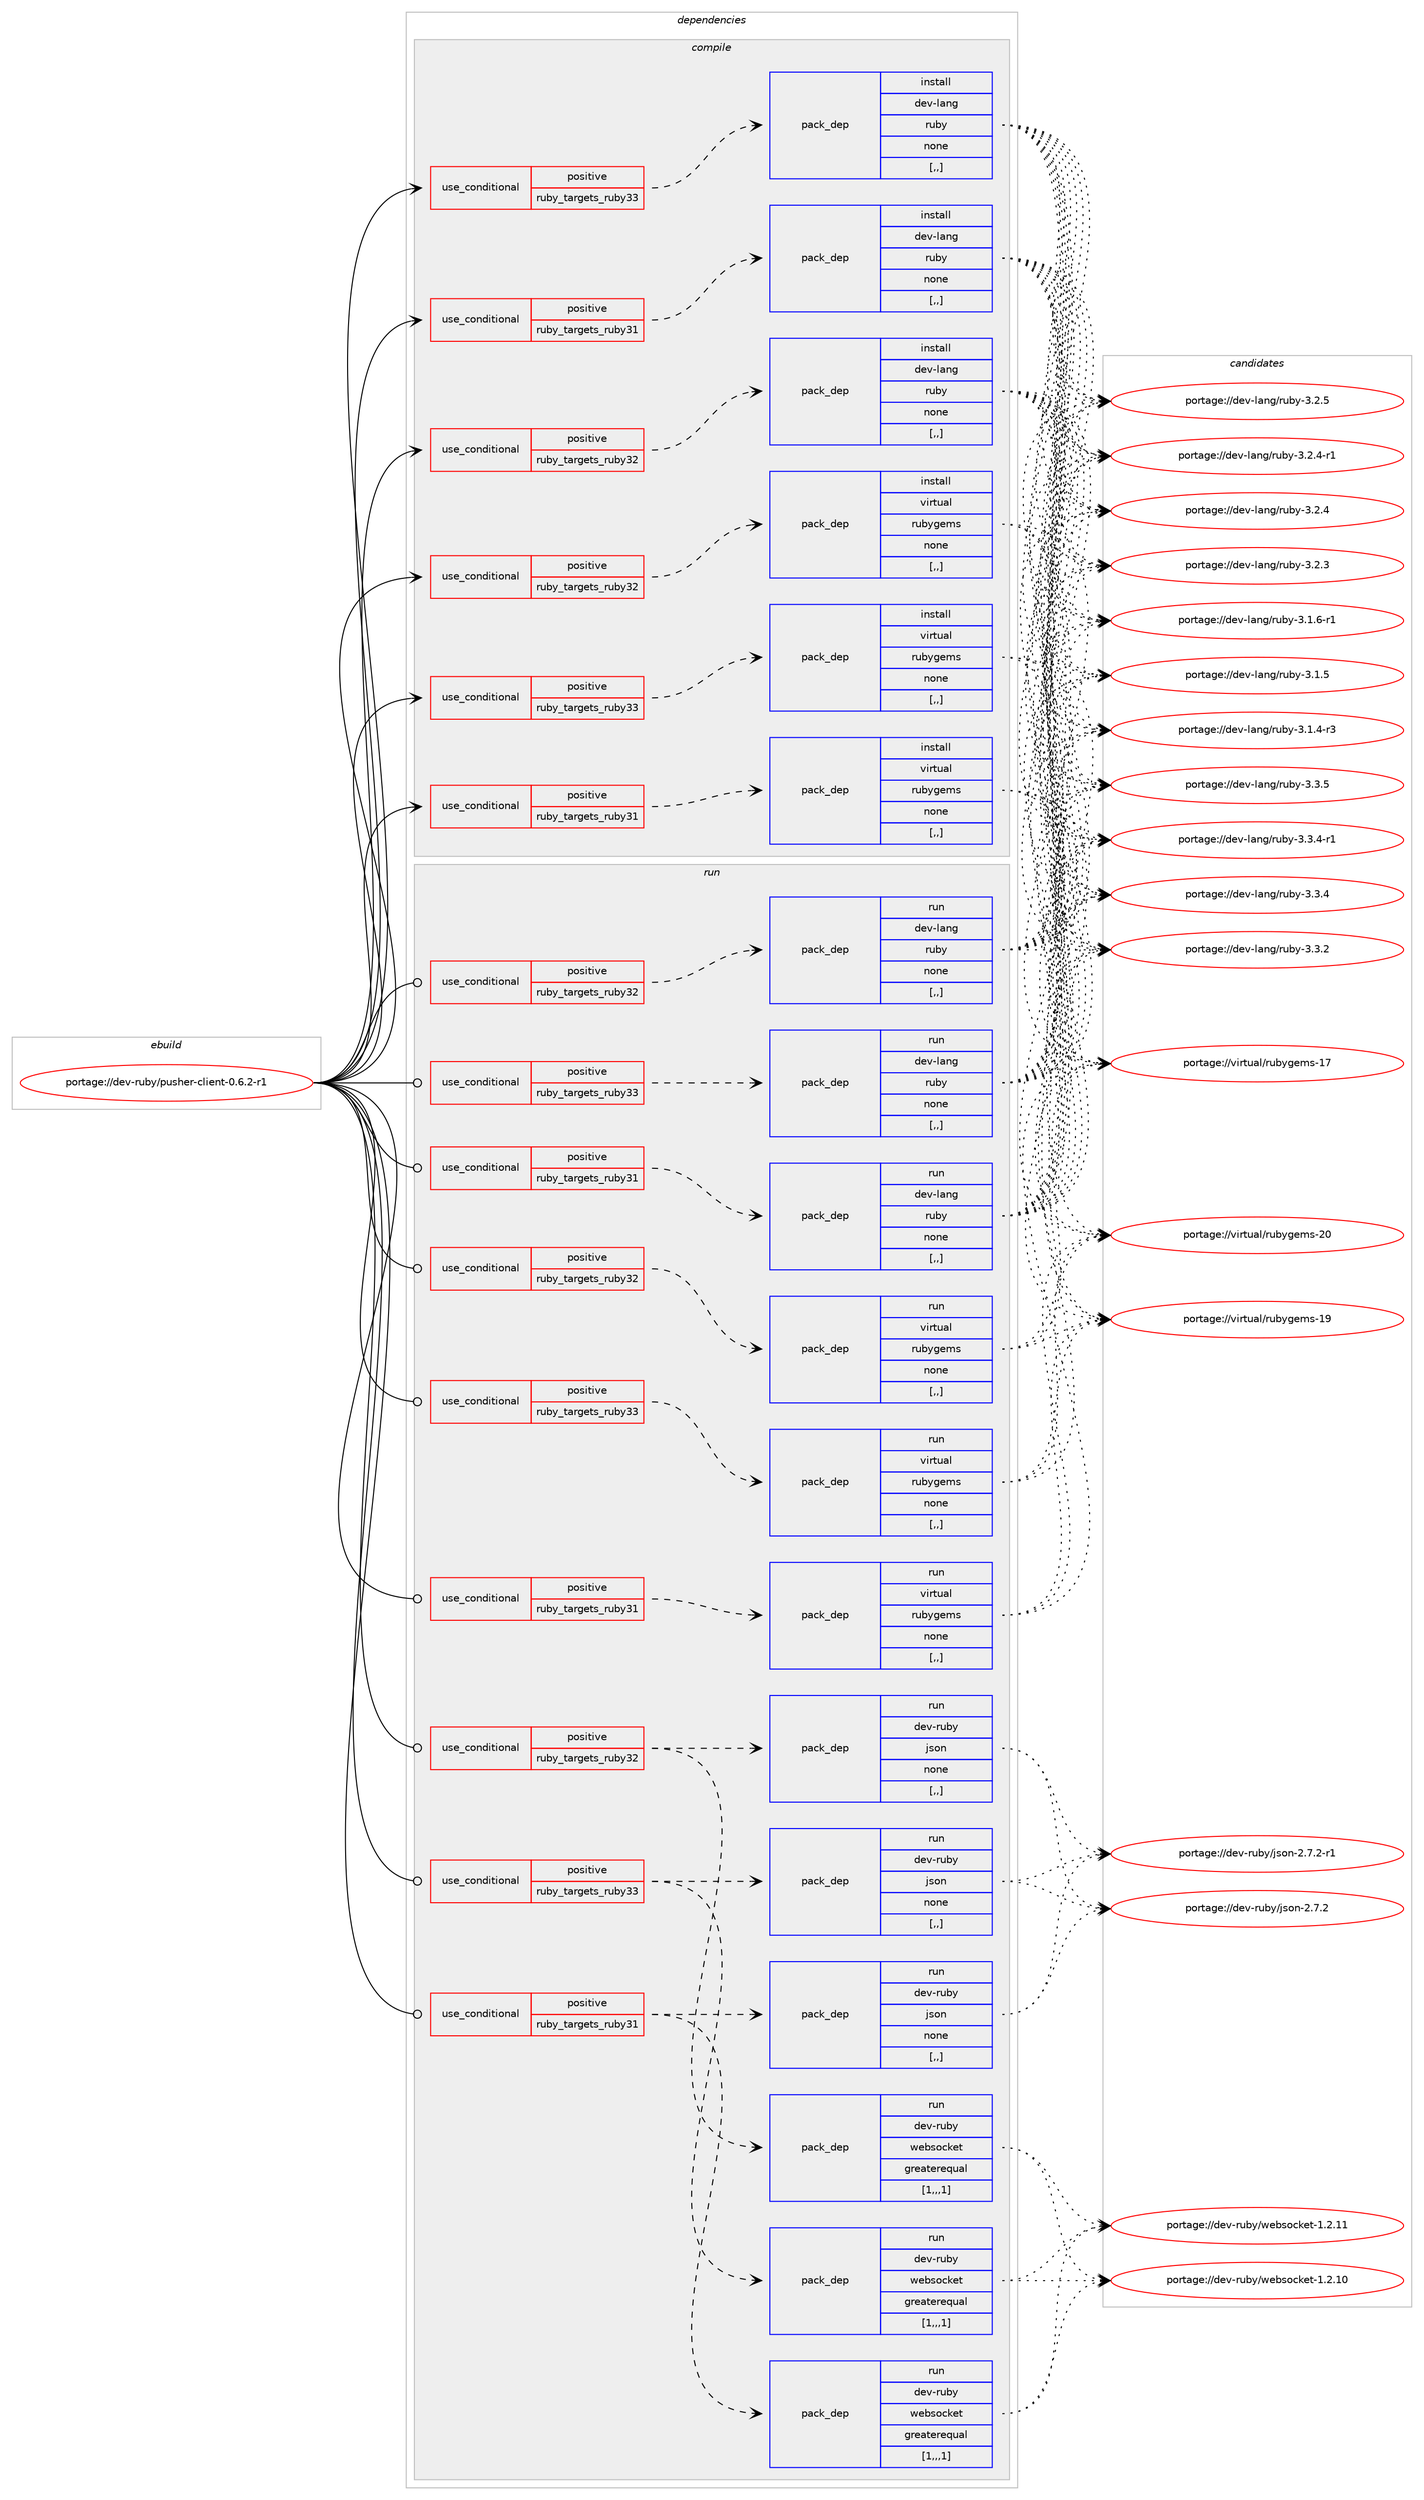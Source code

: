 digraph prolog {

# *************
# Graph options
# *************

newrank=true;
concentrate=true;
compound=true;
graph [rankdir=LR,fontname=Helvetica,fontsize=10,ranksep=1.5];#, ranksep=2.5, nodesep=0.2];
edge  [arrowhead=vee];
node  [fontname=Helvetica,fontsize=10];

# **********
# The ebuild
# **********

subgraph cluster_leftcol {
color=gray;
label=<<i>ebuild</i>>;
id [label="portage://dev-ruby/pusher-client-0.6.2-r1", color=red, width=4, href="../dev-ruby/pusher-client-0.6.2-r1.svg"];
}

# ****************
# The dependencies
# ****************

subgraph cluster_midcol {
color=gray;
label=<<i>dependencies</i>>;
subgraph cluster_compile {
fillcolor="#eeeeee";
style=filled;
label=<<i>compile</i>>;
subgraph cond184096 {
dependency691416 [label=<<TABLE BORDER="0" CELLBORDER="1" CELLSPACING="0" CELLPADDING="4"><TR><TD ROWSPAN="3" CELLPADDING="10">use_conditional</TD></TR><TR><TD>positive</TD></TR><TR><TD>ruby_targets_ruby31</TD></TR></TABLE>>, shape=none, color=red];
subgraph pack502374 {
dependency691417 [label=<<TABLE BORDER="0" CELLBORDER="1" CELLSPACING="0" CELLPADDING="4" WIDTH="220"><TR><TD ROWSPAN="6" CELLPADDING="30">pack_dep</TD></TR><TR><TD WIDTH="110">install</TD></TR><TR><TD>dev-lang</TD></TR><TR><TD>ruby</TD></TR><TR><TD>none</TD></TR><TR><TD>[,,]</TD></TR></TABLE>>, shape=none, color=blue];
}
dependency691416:e -> dependency691417:w [weight=20,style="dashed",arrowhead="vee"];
}
id:e -> dependency691416:w [weight=20,style="solid",arrowhead="vee"];
subgraph cond184097 {
dependency691418 [label=<<TABLE BORDER="0" CELLBORDER="1" CELLSPACING="0" CELLPADDING="4"><TR><TD ROWSPAN="3" CELLPADDING="10">use_conditional</TD></TR><TR><TD>positive</TD></TR><TR><TD>ruby_targets_ruby31</TD></TR></TABLE>>, shape=none, color=red];
subgraph pack502375 {
dependency691419 [label=<<TABLE BORDER="0" CELLBORDER="1" CELLSPACING="0" CELLPADDING="4" WIDTH="220"><TR><TD ROWSPAN="6" CELLPADDING="30">pack_dep</TD></TR><TR><TD WIDTH="110">install</TD></TR><TR><TD>virtual</TD></TR><TR><TD>rubygems</TD></TR><TR><TD>none</TD></TR><TR><TD>[,,]</TD></TR></TABLE>>, shape=none, color=blue];
}
dependency691418:e -> dependency691419:w [weight=20,style="dashed",arrowhead="vee"];
}
id:e -> dependency691418:w [weight=20,style="solid",arrowhead="vee"];
subgraph cond184098 {
dependency691420 [label=<<TABLE BORDER="0" CELLBORDER="1" CELLSPACING="0" CELLPADDING="4"><TR><TD ROWSPAN="3" CELLPADDING="10">use_conditional</TD></TR><TR><TD>positive</TD></TR><TR><TD>ruby_targets_ruby32</TD></TR></TABLE>>, shape=none, color=red];
subgraph pack502376 {
dependency691421 [label=<<TABLE BORDER="0" CELLBORDER="1" CELLSPACING="0" CELLPADDING="4" WIDTH="220"><TR><TD ROWSPAN="6" CELLPADDING="30">pack_dep</TD></TR><TR><TD WIDTH="110">install</TD></TR><TR><TD>dev-lang</TD></TR><TR><TD>ruby</TD></TR><TR><TD>none</TD></TR><TR><TD>[,,]</TD></TR></TABLE>>, shape=none, color=blue];
}
dependency691420:e -> dependency691421:w [weight=20,style="dashed",arrowhead="vee"];
}
id:e -> dependency691420:w [weight=20,style="solid",arrowhead="vee"];
subgraph cond184099 {
dependency691422 [label=<<TABLE BORDER="0" CELLBORDER="1" CELLSPACING="0" CELLPADDING="4"><TR><TD ROWSPAN="3" CELLPADDING="10">use_conditional</TD></TR><TR><TD>positive</TD></TR><TR><TD>ruby_targets_ruby32</TD></TR></TABLE>>, shape=none, color=red];
subgraph pack502377 {
dependency691423 [label=<<TABLE BORDER="0" CELLBORDER="1" CELLSPACING="0" CELLPADDING="4" WIDTH="220"><TR><TD ROWSPAN="6" CELLPADDING="30">pack_dep</TD></TR><TR><TD WIDTH="110">install</TD></TR><TR><TD>virtual</TD></TR><TR><TD>rubygems</TD></TR><TR><TD>none</TD></TR><TR><TD>[,,]</TD></TR></TABLE>>, shape=none, color=blue];
}
dependency691422:e -> dependency691423:w [weight=20,style="dashed",arrowhead="vee"];
}
id:e -> dependency691422:w [weight=20,style="solid",arrowhead="vee"];
subgraph cond184100 {
dependency691424 [label=<<TABLE BORDER="0" CELLBORDER="1" CELLSPACING="0" CELLPADDING="4"><TR><TD ROWSPAN="3" CELLPADDING="10">use_conditional</TD></TR><TR><TD>positive</TD></TR><TR><TD>ruby_targets_ruby33</TD></TR></TABLE>>, shape=none, color=red];
subgraph pack502378 {
dependency691425 [label=<<TABLE BORDER="0" CELLBORDER="1" CELLSPACING="0" CELLPADDING="4" WIDTH="220"><TR><TD ROWSPAN="6" CELLPADDING="30">pack_dep</TD></TR><TR><TD WIDTH="110">install</TD></TR><TR><TD>dev-lang</TD></TR><TR><TD>ruby</TD></TR><TR><TD>none</TD></TR><TR><TD>[,,]</TD></TR></TABLE>>, shape=none, color=blue];
}
dependency691424:e -> dependency691425:w [weight=20,style="dashed",arrowhead="vee"];
}
id:e -> dependency691424:w [weight=20,style="solid",arrowhead="vee"];
subgraph cond184101 {
dependency691426 [label=<<TABLE BORDER="0" CELLBORDER="1" CELLSPACING="0" CELLPADDING="4"><TR><TD ROWSPAN="3" CELLPADDING="10">use_conditional</TD></TR><TR><TD>positive</TD></TR><TR><TD>ruby_targets_ruby33</TD></TR></TABLE>>, shape=none, color=red];
subgraph pack502379 {
dependency691427 [label=<<TABLE BORDER="0" CELLBORDER="1" CELLSPACING="0" CELLPADDING="4" WIDTH="220"><TR><TD ROWSPAN="6" CELLPADDING="30">pack_dep</TD></TR><TR><TD WIDTH="110">install</TD></TR><TR><TD>virtual</TD></TR><TR><TD>rubygems</TD></TR><TR><TD>none</TD></TR><TR><TD>[,,]</TD></TR></TABLE>>, shape=none, color=blue];
}
dependency691426:e -> dependency691427:w [weight=20,style="dashed",arrowhead="vee"];
}
id:e -> dependency691426:w [weight=20,style="solid",arrowhead="vee"];
}
subgraph cluster_compileandrun {
fillcolor="#eeeeee";
style=filled;
label=<<i>compile and run</i>>;
}
subgraph cluster_run {
fillcolor="#eeeeee";
style=filled;
label=<<i>run</i>>;
subgraph cond184102 {
dependency691428 [label=<<TABLE BORDER="0" CELLBORDER="1" CELLSPACING="0" CELLPADDING="4"><TR><TD ROWSPAN="3" CELLPADDING="10">use_conditional</TD></TR><TR><TD>positive</TD></TR><TR><TD>ruby_targets_ruby31</TD></TR></TABLE>>, shape=none, color=red];
subgraph pack502380 {
dependency691429 [label=<<TABLE BORDER="0" CELLBORDER="1" CELLSPACING="0" CELLPADDING="4" WIDTH="220"><TR><TD ROWSPAN="6" CELLPADDING="30">pack_dep</TD></TR><TR><TD WIDTH="110">run</TD></TR><TR><TD>dev-lang</TD></TR><TR><TD>ruby</TD></TR><TR><TD>none</TD></TR><TR><TD>[,,]</TD></TR></TABLE>>, shape=none, color=blue];
}
dependency691428:e -> dependency691429:w [weight=20,style="dashed",arrowhead="vee"];
}
id:e -> dependency691428:w [weight=20,style="solid",arrowhead="odot"];
subgraph cond184103 {
dependency691430 [label=<<TABLE BORDER="0" CELLBORDER="1" CELLSPACING="0" CELLPADDING="4"><TR><TD ROWSPAN="3" CELLPADDING="10">use_conditional</TD></TR><TR><TD>positive</TD></TR><TR><TD>ruby_targets_ruby31</TD></TR></TABLE>>, shape=none, color=red];
subgraph pack502381 {
dependency691431 [label=<<TABLE BORDER="0" CELLBORDER="1" CELLSPACING="0" CELLPADDING="4" WIDTH="220"><TR><TD ROWSPAN="6" CELLPADDING="30">pack_dep</TD></TR><TR><TD WIDTH="110">run</TD></TR><TR><TD>dev-ruby</TD></TR><TR><TD>websocket</TD></TR><TR><TD>greaterequal</TD></TR><TR><TD>[1,,,1]</TD></TR></TABLE>>, shape=none, color=blue];
}
dependency691430:e -> dependency691431:w [weight=20,style="dashed",arrowhead="vee"];
subgraph pack502382 {
dependency691432 [label=<<TABLE BORDER="0" CELLBORDER="1" CELLSPACING="0" CELLPADDING="4" WIDTH="220"><TR><TD ROWSPAN="6" CELLPADDING="30">pack_dep</TD></TR><TR><TD WIDTH="110">run</TD></TR><TR><TD>dev-ruby</TD></TR><TR><TD>json</TD></TR><TR><TD>none</TD></TR><TR><TD>[,,]</TD></TR></TABLE>>, shape=none, color=blue];
}
dependency691430:e -> dependency691432:w [weight=20,style="dashed",arrowhead="vee"];
}
id:e -> dependency691430:w [weight=20,style="solid",arrowhead="odot"];
subgraph cond184104 {
dependency691433 [label=<<TABLE BORDER="0" CELLBORDER="1" CELLSPACING="0" CELLPADDING="4"><TR><TD ROWSPAN="3" CELLPADDING="10">use_conditional</TD></TR><TR><TD>positive</TD></TR><TR><TD>ruby_targets_ruby31</TD></TR></TABLE>>, shape=none, color=red];
subgraph pack502383 {
dependency691434 [label=<<TABLE BORDER="0" CELLBORDER="1" CELLSPACING="0" CELLPADDING="4" WIDTH="220"><TR><TD ROWSPAN="6" CELLPADDING="30">pack_dep</TD></TR><TR><TD WIDTH="110">run</TD></TR><TR><TD>virtual</TD></TR><TR><TD>rubygems</TD></TR><TR><TD>none</TD></TR><TR><TD>[,,]</TD></TR></TABLE>>, shape=none, color=blue];
}
dependency691433:e -> dependency691434:w [weight=20,style="dashed",arrowhead="vee"];
}
id:e -> dependency691433:w [weight=20,style="solid",arrowhead="odot"];
subgraph cond184105 {
dependency691435 [label=<<TABLE BORDER="0" CELLBORDER="1" CELLSPACING="0" CELLPADDING="4"><TR><TD ROWSPAN="3" CELLPADDING="10">use_conditional</TD></TR><TR><TD>positive</TD></TR><TR><TD>ruby_targets_ruby32</TD></TR></TABLE>>, shape=none, color=red];
subgraph pack502384 {
dependency691436 [label=<<TABLE BORDER="0" CELLBORDER="1" CELLSPACING="0" CELLPADDING="4" WIDTH="220"><TR><TD ROWSPAN="6" CELLPADDING="30">pack_dep</TD></TR><TR><TD WIDTH="110">run</TD></TR><TR><TD>dev-lang</TD></TR><TR><TD>ruby</TD></TR><TR><TD>none</TD></TR><TR><TD>[,,]</TD></TR></TABLE>>, shape=none, color=blue];
}
dependency691435:e -> dependency691436:w [weight=20,style="dashed",arrowhead="vee"];
}
id:e -> dependency691435:w [weight=20,style="solid",arrowhead="odot"];
subgraph cond184106 {
dependency691437 [label=<<TABLE BORDER="0" CELLBORDER="1" CELLSPACING="0" CELLPADDING="4"><TR><TD ROWSPAN="3" CELLPADDING="10">use_conditional</TD></TR><TR><TD>positive</TD></TR><TR><TD>ruby_targets_ruby32</TD></TR></TABLE>>, shape=none, color=red];
subgraph pack502385 {
dependency691438 [label=<<TABLE BORDER="0" CELLBORDER="1" CELLSPACING="0" CELLPADDING="4" WIDTH="220"><TR><TD ROWSPAN="6" CELLPADDING="30">pack_dep</TD></TR><TR><TD WIDTH="110">run</TD></TR><TR><TD>dev-ruby</TD></TR><TR><TD>websocket</TD></TR><TR><TD>greaterequal</TD></TR><TR><TD>[1,,,1]</TD></TR></TABLE>>, shape=none, color=blue];
}
dependency691437:e -> dependency691438:w [weight=20,style="dashed",arrowhead="vee"];
subgraph pack502386 {
dependency691439 [label=<<TABLE BORDER="0" CELLBORDER="1" CELLSPACING="0" CELLPADDING="4" WIDTH="220"><TR><TD ROWSPAN="6" CELLPADDING="30">pack_dep</TD></TR><TR><TD WIDTH="110">run</TD></TR><TR><TD>dev-ruby</TD></TR><TR><TD>json</TD></TR><TR><TD>none</TD></TR><TR><TD>[,,]</TD></TR></TABLE>>, shape=none, color=blue];
}
dependency691437:e -> dependency691439:w [weight=20,style="dashed",arrowhead="vee"];
}
id:e -> dependency691437:w [weight=20,style="solid",arrowhead="odot"];
subgraph cond184107 {
dependency691440 [label=<<TABLE BORDER="0" CELLBORDER="1" CELLSPACING="0" CELLPADDING="4"><TR><TD ROWSPAN="3" CELLPADDING="10">use_conditional</TD></TR><TR><TD>positive</TD></TR><TR><TD>ruby_targets_ruby32</TD></TR></TABLE>>, shape=none, color=red];
subgraph pack502387 {
dependency691441 [label=<<TABLE BORDER="0" CELLBORDER="1" CELLSPACING="0" CELLPADDING="4" WIDTH="220"><TR><TD ROWSPAN="6" CELLPADDING="30">pack_dep</TD></TR><TR><TD WIDTH="110">run</TD></TR><TR><TD>virtual</TD></TR><TR><TD>rubygems</TD></TR><TR><TD>none</TD></TR><TR><TD>[,,]</TD></TR></TABLE>>, shape=none, color=blue];
}
dependency691440:e -> dependency691441:w [weight=20,style="dashed",arrowhead="vee"];
}
id:e -> dependency691440:w [weight=20,style="solid",arrowhead="odot"];
subgraph cond184108 {
dependency691442 [label=<<TABLE BORDER="0" CELLBORDER="1" CELLSPACING="0" CELLPADDING="4"><TR><TD ROWSPAN="3" CELLPADDING="10">use_conditional</TD></TR><TR><TD>positive</TD></TR><TR><TD>ruby_targets_ruby33</TD></TR></TABLE>>, shape=none, color=red];
subgraph pack502388 {
dependency691443 [label=<<TABLE BORDER="0" CELLBORDER="1" CELLSPACING="0" CELLPADDING="4" WIDTH="220"><TR><TD ROWSPAN="6" CELLPADDING="30">pack_dep</TD></TR><TR><TD WIDTH="110">run</TD></TR><TR><TD>dev-lang</TD></TR><TR><TD>ruby</TD></TR><TR><TD>none</TD></TR><TR><TD>[,,]</TD></TR></TABLE>>, shape=none, color=blue];
}
dependency691442:e -> dependency691443:w [weight=20,style="dashed",arrowhead="vee"];
}
id:e -> dependency691442:w [weight=20,style="solid",arrowhead="odot"];
subgraph cond184109 {
dependency691444 [label=<<TABLE BORDER="0" CELLBORDER="1" CELLSPACING="0" CELLPADDING="4"><TR><TD ROWSPAN="3" CELLPADDING="10">use_conditional</TD></TR><TR><TD>positive</TD></TR><TR><TD>ruby_targets_ruby33</TD></TR></TABLE>>, shape=none, color=red];
subgraph pack502389 {
dependency691445 [label=<<TABLE BORDER="0" CELLBORDER="1" CELLSPACING="0" CELLPADDING="4" WIDTH="220"><TR><TD ROWSPAN="6" CELLPADDING="30">pack_dep</TD></TR><TR><TD WIDTH="110">run</TD></TR><TR><TD>dev-ruby</TD></TR><TR><TD>websocket</TD></TR><TR><TD>greaterequal</TD></TR><TR><TD>[1,,,1]</TD></TR></TABLE>>, shape=none, color=blue];
}
dependency691444:e -> dependency691445:w [weight=20,style="dashed",arrowhead="vee"];
subgraph pack502390 {
dependency691446 [label=<<TABLE BORDER="0" CELLBORDER="1" CELLSPACING="0" CELLPADDING="4" WIDTH="220"><TR><TD ROWSPAN="6" CELLPADDING="30">pack_dep</TD></TR><TR><TD WIDTH="110">run</TD></TR><TR><TD>dev-ruby</TD></TR><TR><TD>json</TD></TR><TR><TD>none</TD></TR><TR><TD>[,,]</TD></TR></TABLE>>, shape=none, color=blue];
}
dependency691444:e -> dependency691446:w [weight=20,style="dashed",arrowhead="vee"];
}
id:e -> dependency691444:w [weight=20,style="solid",arrowhead="odot"];
subgraph cond184110 {
dependency691447 [label=<<TABLE BORDER="0" CELLBORDER="1" CELLSPACING="0" CELLPADDING="4"><TR><TD ROWSPAN="3" CELLPADDING="10">use_conditional</TD></TR><TR><TD>positive</TD></TR><TR><TD>ruby_targets_ruby33</TD></TR></TABLE>>, shape=none, color=red];
subgraph pack502391 {
dependency691448 [label=<<TABLE BORDER="0" CELLBORDER="1" CELLSPACING="0" CELLPADDING="4" WIDTH="220"><TR><TD ROWSPAN="6" CELLPADDING="30">pack_dep</TD></TR><TR><TD WIDTH="110">run</TD></TR><TR><TD>virtual</TD></TR><TR><TD>rubygems</TD></TR><TR><TD>none</TD></TR><TR><TD>[,,]</TD></TR></TABLE>>, shape=none, color=blue];
}
dependency691447:e -> dependency691448:w [weight=20,style="dashed",arrowhead="vee"];
}
id:e -> dependency691447:w [weight=20,style="solid",arrowhead="odot"];
}
}

# **************
# The candidates
# **************

subgraph cluster_choices {
rank=same;
color=gray;
label=<<i>candidates</i>>;

subgraph choice502374 {
color=black;
nodesep=1;
choice10010111845108971101034711411798121455146514653 [label="portage://dev-lang/ruby-3.3.5", color=red, width=4,href="../dev-lang/ruby-3.3.5.svg"];
choice100101118451089711010347114117981214551465146524511449 [label="portage://dev-lang/ruby-3.3.4-r1", color=red, width=4,href="../dev-lang/ruby-3.3.4-r1.svg"];
choice10010111845108971101034711411798121455146514652 [label="portage://dev-lang/ruby-3.3.4", color=red, width=4,href="../dev-lang/ruby-3.3.4.svg"];
choice10010111845108971101034711411798121455146514650 [label="portage://dev-lang/ruby-3.3.2", color=red, width=4,href="../dev-lang/ruby-3.3.2.svg"];
choice10010111845108971101034711411798121455146504653 [label="portage://dev-lang/ruby-3.2.5", color=red, width=4,href="../dev-lang/ruby-3.2.5.svg"];
choice100101118451089711010347114117981214551465046524511449 [label="portage://dev-lang/ruby-3.2.4-r1", color=red, width=4,href="../dev-lang/ruby-3.2.4-r1.svg"];
choice10010111845108971101034711411798121455146504652 [label="portage://dev-lang/ruby-3.2.4", color=red, width=4,href="../dev-lang/ruby-3.2.4.svg"];
choice10010111845108971101034711411798121455146504651 [label="portage://dev-lang/ruby-3.2.3", color=red, width=4,href="../dev-lang/ruby-3.2.3.svg"];
choice100101118451089711010347114117981214551464946544511449 [label="portage://dev-lang/ruby-3.1.6-r1", color=red, width=4,href="../dev-lang/ruby-3.1.6-r1.svg"];
choice10010111845108971101034711411798121455146494653 [label="portage://dev-lang/ruby-3.1.5", color=red, width=4,href="../dev-lang/ruby-3.1.5.svg"];
choice100101118451089711010347114117981214551464946524511451 [label="portage://dev-lang/ruby-3.1.4-r3", color=red, width=4,href="../dev-lang/ruby-3.1.4-r3.svg"];
dependency691417:e -> choice10010111845108971101034711411798121455146514653:w [style=dotted,weight="100"];
dependency691417:e -> choice100101118451089711010347114117981214551465146524511449:w [style=dotted,weight="100"];
dependency691417:e -> choice10010111845108971101034711411798121455146514652:w [style=dotted,weight="100"];
dependency691417:e -> choice10010111845108971101034711411798121455146514650:w [style=dotted,weight="100"];
dependency691417:e -> choice10010111845108971101034711411798121455146504653:w [style=dotted,weight="100"];
dependency691417:e -> choice100101118451089711010347114117981214551465046524511449:w [style=dotted,weight="100"];
dependency691417:e -> choice10010111845108971101034711411798121455146504652:w [style=dotted,weight="100"];
dependency691417:e -> choice10010111845108971101034711411798121455146504651:w [style=dotted,weight="100"];
dependency691417:e -> choice100101118451089711010347114117981214551464946544511449:w [style=dotted,weight="100"];
dependency691417:e -> choice10010111845108971101034711411798121455146494653:w [style=dotted,weight="100"];
dependency691417:e -> choice100101118451089711010347114117981214551464946524511451:w [style=dotted,weight="100"];
}
subgraph choice502375 {
color=black;
nodesep=1;
choice118105114116117971084711411798121103101109115455048 [label="portage://virtual/rubygems-20", color=red, width=4,href="../virtual/rubygems-20.svg"];
choice118105114116117971084711411798121103101109115454957 [label="portage://virtual/rubygems-19", color=red, width=4,href="../virtual/rubygems-19.svg"];
choice118105114116117971084711411798121103101109115454955 [label="portage://virtual/rubygems-17", color=red, width=4,href="../virtual/rubygems-17.svg"];
dependency691419:e -> choice118105114116117971084711411798121103101109115455048:w [style=dotted,weight="100"];
dependency691419:e -> choice118105114116117971084711411798121103101109115454957:w [style=dotted,weight="100"];
dependency691419:e -> choice118105114116117971084711411798121103101109115454955:w [style=dotted,weight="100"];
}
subgraph choice502376 {
color=black;
nodesep=1;
choice10010111845108971101034711411798121455146514653 [label="portage://dev-lang/ruby-3.3.5", color=red, width=4,href="../dev-lang/ruby-3.3.5.svg"];
choice100101118451089711010347114117981214551465146524511449 [label="portage://dev-lang/ruby-3.3.4-r1", color=red, width=4,href="../dev-lang/ruby-3.3.4-r1.svg"];
choice10010111845108971101034711411798121455146514652 [label="portage://dev-lang/ruby-3.3.4", color=red, width=4,href="../dev-lang/ruby-3.3.4.svg"];
choice10010111845108971101034711411798121455146514650 [label="portage://dev-lang/ruby-3.3.2", color=red, width=4,href="../dev-lang/ruby-3.3.2.svg"];
choice10010111845108971101034711411798121455146504653 [label="portage://dev-lang/ruby-3.2.5", color=red, width=4,href="../dev-lang/ruby-3.2.5.svg"];
choice100101118451089711010347114117981214551465046524511449 [label="portage://dev-lang/ruby-3.2.4-r1", color=red, width=4,href="../dev-lang/ruby-3.2.4-r1.svg"];
choice10010111845108971101034711411798121455146504652 [label="portage://dev-lang/ruby-3.2.4", color=red, width=4,href="../dev-lang/ruby-3.2.4.svg"];
choice10010111845108971101034711411798121455146504651 [label="portage://dev-lang/ruby-3.2.3", color=red, width=4,href="../dev-lang/ruby-3.2.3.svg"];
choice100101118451089711010347114117981214551464946544511449 [label="portage://dev-lang/ruby-3.1.6-r1", color=red, width=4,href="../dev-lang/ruby-3.1.6-r1.svg"];
choice10010111845108971101034711411798121455146494653 [label="portage://dev-lang/ruby-3.1.5", color=red, width=4,href="../dev-lang/ruby-3.1.5.svg"];
choice100101118451089711010347114117981214551464946524511451 [label="portage://dev-lang/ruby-3.1.4-r3", color=red, width=4,href="../dev-lang/ruby-3.1.4-r3.svg"];
dependency691421:e -> choice10010111845108971101034711411798121455146514653:w [style=dotted,weight="100"];
dependency691421:e -> choice100101118451089711010347114117981214551465146524511449:w [style=dotted,weight="100"];
dependency691421:e -> choice10010111845108971101034711411798121455146514652:w [style=dotted,weight="100"];
dependency691421:e -> choice10010111845108971101034711411798121455146514650:w [style=dotted,weight="100"];
dependency691421:e -> choice10010111845108971101034711411798121455146504653:w [style=dotted,weight="100"];
dependency691421:e -> choice100101118451089711010347114117981214551465046524511449:w [style=dotted,weight="100"];
dependency691421:e -> choice10010111845108971101034711411798121455146504652:w [style=dotted,weight="100"];
dependency691421:e -> choice10010111845108971101034711411798121455146504651:w [style=dotted,weight="100"];
dependency691421:e -> choice100101118451089711010347114117981214551464946544511449:w [style=dotted,weight="100"];
dependency691421:e -> choice10010111845108971101034711411798121455146494653:w [style=dotted,weight="100"];
dependency691421:e -> choice100101118451089711010347114117981214551464946524511451:w [style=dotted,weight="100"];
}
subgraph choice502377 {
color=black;
nodesep=1;
choice118105114116117971084711411798121103101109115455048 [label="portage://virtual/rubygems-20", color=red, width=4,href="../virtual/rubygems-20.svg"];
choice118105114116117971084711411798121103101109115454957 [label="portage://virtual/rubygems-19", color=red, width=4,href="../virtual/rubygems-19.svg"];
choice118105114116117971084711411798121103101109115454955 [label="portage://virtual/rubygems-17", color=red, width=4,href="../virtual/rubygems-17.svg"];
dependency691423:e -> choice118105114116117971084711411798121103101109115455048:w [style=dotted,weight="100"];
dependency691423:e -> choice118105114116117971084711411798121103101109115454957:w [style=dotted,weight="100"];
dependency691423:e -> choice118105114116117971084711411798121103101109115454955:w [style=dotted,weight="100"];
}
subgraph choice502378 {
color=black;
nodesep=1;
choice10010111845108971101034711411798121455146514653 [label="portage://dev-lang/ruby-3.3.5", color=red, width=4,href="../dev-lang/ruby-3.3.5.svg"];
choice100101118451089711010347114117981214551465146524511449 [label="portage://dev-lang/ruby-3.3.4-r1", color=red, width=4,href="../dev-lang/ruby-3.3.4-r1.svg"];
choice10010111845108971101034711411798121455146514652 [label="portage://dev-lang/ruby-3.3.4", color=red, width=4,href="../dev-lang/ruby-3.3.4.svg"];
choice10010111845108971101034711411798121455146514650 [label="portage://dev-lang/ruby-3.3.2", color=red, width=4,href="../dev-lang/ruby-3.3.2.svg"];
choice10010111845108971101034711411798121455146504653 [label="portage://dev-lang/ruby-3.2.5", color=red, width=4,href="../dev-lang/ruby-3.2.5.svg"];
choice100101118451089711010347114117981214551465046524511449 [label="portage://dev-lang/ruby-3.2.4-r1", color=red, width=4,href="../dev-lang/ruby-3.2.4-r1.svg"];
choice10010111845108971101034711411798121455146504652 [label="portage://dev-lang/ruby-3.2.4", color=red, width=4,href="../dev-lang/ruby-3.2.4.svg"];
choice10010111845108971101034711411798121455146504651 [label="portage://dev-lang/ruby-3.2.3", color=red, width=4,href="../dev-lang/ruby-3.2.3.svg"];
choice100101118451089711010347114117981214551464946544511449 [label="portage://dev-lang/ruby-3.1.6-r1", color=red, width=4,href="../dev-lang/ruby-3.1.6-r1.svg"];
choice10010111845108971101034711411798121455146494653 [label="portage://dev-lang/ruby-3.1.5", color=red, width=4,href="../dev-lang/ruby-3.1.5.svg"];
choice100101118451089711010347114117981214551464946524511451 [label="portage://dev-lang/ruby-3.1.4-r3", color=red, width=4,href="../dev-lang/ruby-3.1.4-r3.svg"];
dependency691425:e -> choice10010111845108971101034711411798121455146514653:w [style=dotted,weight="100"];
dependency691425:e -> choice100101118451089711010347114117981214551465146524511449:w [style=dotted,weight="100"];
dependency691425:e -> choice10010111845108971101034711411798121455146514652:w [style=dotted,weight="100"];
dependency691425:e -> choice10010111845108971101034711411798121455146514650:w [style=dotted,weight="100"];
dependency691425:e -> choice10010111845108971101034711411798121455146504653:w [style=dotted,weight="100"];
dependency691425:e -> choice100101118451089711010347114117981214551465046524511449:w [style=dotted,weight="100"];
dependency691425:e -> choice10010111845108971101034711411798121455146504652:w [style=dotted,weight="100"];
dependency691425:e -> choice10010111845108971101034711411798121455146504651:w [style=dotted,weight="100"];
dependency691425:e -> choice100101118451089711010347114117981214551464946544511449:w [style=dotted,weight="100"];
dependency691425:e -> choice10010111845108971101034711411798121455146494653:w [style=dotted,weight="100"];
dependency691425:e -> choice100101118451089711010347114117981214551464946524511451:w [style=dotted,weight="100"];
}
subgraph choice502379 {
color=black;
nodesep=1;
choice118105114116117971084711411798121103101109115455048 [label="portage://virtual/rubygems-20", color=red, width=4,href="../virtual/rubygems-20.svg"];
choice118105114116117971084711411798121103101109115454957 [label="portage://virtual/rubygems-19", color=red, width=4,href="../virtual/rubygems-19.svg"];
choice118105114116117971084711411798121103101109115454955 [label="portage://virtual/rubygems-17", color=red, width=4,href="../virtual/rubygems-17.svg"];
dependency691427:e -> choice118105114116117971084711411798121103101109115455048:w [style=dotted,weight="100"];
dependency691427:e -> choice118105114116117971084711411798121103101109115454957:w [style=dotted,weight="100"];
dependency691427:e -> choice118105114116117971084711411798121103101109115454955:w [style=dotted,weight="100"];
}
subgraph choice502380 {
color=black;
nodesep=1;
choice10010111845108971101034711411798121455146514653 [label="portage://dev-lang/ruby-3.3.5", color=red, width=4,href="../dev-lang/ruby-3.3.5.svg"];
choice100101118451089711010347114117981214551465146524511449 [label="portage://dev-lang/ruby-3.3.4-r1", color=red, width=4,href="../dev-lang/ruby-3.3.4-r1.svg"];
choice10010111845108971101034711411798121455146514652 [label="portage://dev-lang/ruby-3.3.4", color=red, width=4,href="../dev-lang/ruby-3.3.4.svg"];
choice10010111845108971101034711411798121455146514650 [label="portage://dev-lang/ruby-3.3.2", color=red, width=4,href="../dev-lang/ruby-3.3.2.svg"];
choice10010111845108971101034711411798121455146504653 [label="portage://dev-lang/ruby-3.2.5", color=red, width=4,href="../dev-lang/ruby-3.2.5.svg"];
choice100101118451089711010347114117981214551465046524511449 [label="portage://dev-lang/ruby-3.2.4-r1", color=red, width=4,href="../dev-lang/ruby-3.2.4-r1.svg"];
choice10010111845108971101034711411798121455146504652 [label="portage://dev-lang/ruby-3.2.4", color=red, width=4,href="../dev-lang/ruby-3.2.4.svg"];
choice10010111845108971101034711411798121455146504651 [label="portage://dev-lang/ruby-3.2.3", color=red, width=4,href="../dev-lang/ruby-3.2.3.svg"];
choice100101118451089711010347114117981214551464946544511449 [label="portage://dev-lang/ruby-3.1.6-r1", color=red, width=4,href="../dev-lang/ruby-3.1.6-r1.svg"];
choice10010111845108971101034711411798121455146494653 [label="portage://dev-lang/ruby-3.1.5", color=red, width=4,href="../dev-lang/ruby-3.1.5.svg"];
choice100101118451089711010347114117981214551464946524511451 [label="portage://dev-lang/ruby-3.1.4-r3", color=red, width=4,href="../dev-lang/ruby-3.1.4-r3.svg"];
dependency691429:e -> choice10010111845108971101034711411798121455146514653:w [style=dotted,weight="100"];
dependency691429:e -> choice100101118451089711010347114117981214551465146524511449:w [style=dotted,weight="100"];
dependency691429:e -> choice10010111845108971101034711411798121455146514652:w [style=dotted,weight="100"];
dependency691429:e -> choice10010111845108971101034711411798121455146514650:w [style=dotted,weight="100"];
dependency691429:e -> choice10010111845108971101034711411798121455146504653:w [style=dotted,weight="100"];
dependency691429:e -> choice100101118451089711010347114117981214551465046524511449:w [style=dotted,weight="100"];
dependency691429:e -> choice10010111845108971101034711411798121455146504652:w [style=dotted,weight="100"];
dependency691429:e -> choice10010111845108971101034711411798121455146504651:w [style=dotted,weight="100"];
dependency691429:e -> choice100101118451089711010347114117981214551464946544511449:w [style=dotted,weight="100"];
dependency691429:e -> choice10010111845108971101034711411798121455146494653:w [style=dotted,weight="100"];
dependency691429:e -> choice100101118451089711010347114117981214551464946524511451:w [style=dotted,weight="100"];
}
subgraph choice502381 {
color=black;
nodesep=1;
choice100101118451141179812147119101981151119910710111645494650464949 [label="portage://dev-ruby/websocket-1.2.11", color=red, width=4,href="../dev-ruby/websocket-1.2.11.svg"];
choice100101118451141179812147119101981151119910710111645494650464948 [label="portage://dev-ruby/websocket-1.2.10", color=red, width=4,href="../dev-ruby/websocket-1.2.10.svg"];
dependency691431:e -> choice100101118451141179812147119101981151119910710111645494650464949:w [style=dotted,weight="100"];
dependency691431:e -> choice100101118451141179812147119101981151119910710111645494650464948:w [style=dotted,weight="100"];
}
subgraph choice502382 {
color=black;
nodesep=1;
choice1001011184511411798121471061151111104550465546504511449 [label="portage://dev-ruby/json-2.7.2-r1", color=red, width=4,href="../dev-ruby/json-2.7.2-r1.svg"];
choice100101118451141179812147106115111110455046554650 [label="portage://dev-ruby/json-2.7.2", color=red, width=4,href="../dev-ruby/json-2.7.2.svg"];
dependency691432:e -> choice1001011184511411798121471061151111104550465546504511449:w [style=dotted,weight="100"];
dependency691432:e -> choice100101118451141179812147106115111110455046554650:w [style=dotted,weight="100"];
}
subgraph choice502383 {
color=black;
nodesep=1;
choice118105114116117971084711411798121103101109115455048 [label="portage://virtual/rubygems-20", color=red, width=4,href="../virtual/rubygems-20.svg"];
choice118105114116117971084711411798121103101109115454957 [label="portage://virtual/rubygems-19", color=red, width=4,href="../virtual/rubygems-19.svg"];
choice118105114116117971084711411798121103101109115454955 [label="portage://virtual/rubygems-17", color=red, width=4,href="../virtual/rubygems-17.svg"];
dependency691434:e -> choice118105114116117971084711411798121103101109115455048:w [style=dotted,weight="100"];
dependency691434:e -> choice118105114116117971084711411798121103101109115454957:w [style=dotted,weight="100"];
dependency691434:e -> choice118105114116117971084711411798121103101109115454955:w [style=dotted,weight="100"];
}
subgraph choice502384 {
color=black;
nodesep=1;
choice10010111845108971101034711411798121455146514653 [label="portage://dev-lang/ruby-3.3.5", color=red, width=4,href="../dev-lang/ruby-3.3.5.svg"];
choice100101118451089711010347114117981214551465146524511449 [label="portage://dev-lang/ruby-3.3.4-r1", color=red, width=4,href="../dev-lang/ruby-3.3.4-r1.svg"];
choice10010111845108971101034711411798121455146514652 [label="portage://dev-lang/ruby-3.3.4", color=red, width=4,href="../dev-lang/ruby-3.3.4.svg"];
choice10010111845108971101034711411798121455146514650 [label="portage://dev-lang/ruby-3.3.2", color=red, width=4,href="../dev-lang/ruby-3.3.2.svg"];
choice10010111845108971101034711411798121455146504653 [label="portage://dev-lang/ruby-3.2.5", color=red, width=4,href="../dev-lang/ruby-3.2.5.svg"];
choice100101118451089711010347114117981214551465046524511449 [label="portage://dev-lang/ruby-3.2.4-r1", color=red, width=4,href="../dev-lang/ruby-3.2.4-r1.svg"];
choice10010111845108971101034711411798121455146504652 [label="portage://dev-lang/ruby-3.2.4", color=red, width=4,href="../dev-lang/ruby-3.2.4.svg"];
choice10010111845108971101034711411798121455146504651 [label="portage://dev-lang/ruby-3.2.3", color=red, width=4,href="../dev-lang/ruby-3.2.3.svg"];
choice100101118451089711010347114117981214551464946544511449 [label="portage://dev-lang/ruby-3.1.6-r1", color=red, width=4,href="../dev-lang/ruby-3.1.6-r1.svg"];
choice10010111845108971101034711411798121455146494653 [label="portage://dev-lang/ruby-3.1.5", color=red, width=4,href="../dev-lang/ruby-3.1.5.svg"];
choice100101118451089711010347114117981214551464946524511451 [label="portage://dev-lang/ruby-3.1.4-r3", color=red, width=4,href="../dev-lang/ruby-3.1.4-r3.svg"];
dependency691436:e -> choice10010111845108971101034711411798121455146514653:w [style=dotted,weight="100"];
dependency691436:e -> choice100101118451089711010347114117981214551465146524511449:w [style=dotted,weight="100"];
dependency691436:e -> choice10010111845108971101034711411798121455146514652:w [style=dotted,weight="100"];
dependency691436:e -> choice10010111845108971101034711411798121455146514650:w [style=dotted,weight="100"];
dependency691436:e -> choice10010111845108971101034711411798121455146504653:w [style=dotted,weight="100"];
dependency691436:e -> choice100101118451089711010347114117981214551465046524511449:w [style=dotted,weight="100"];
dependency691436:e -> choice10010111845108971101034711411798121455146504652:w [style=dotted,weight="100"];
dependency691436:e -> choice10010111845108971101034711411798121455146504651:w [style=dotted,weight="100"];
dependency691436:e -> choice100101118451089711010347114117981214551464946544511449:w [style=dotted,weight="100"];
dependency691436:e -> choice10010111845108971101034711411798121455146494653:w [style=dotted,weight="100"];
dependency691436:e -> choice100101118451089711010347114117981214551464946524511451:w [style=dotted,weight="100"];
}
subgraph choice502385 {
color=black;
nodesep=1;
choice100101118451141179812147119101981151119910710111645494650464949 [label="portage://dev-ruby/websocket-1.2.11", color=red, width=4,href="../dev-ruby/websocket-1.2.11.svg"];
choice100101118451141179812147119101981151119910710111645494650464948 [label="portage://dev-ruby/websocket-1.2.10", color=red, width=4,href="../dev-ruby/websocket-1.2.10.svg"];
dependency691438:e -> choice100101118451141179812147119101981151119910710111645494650464949:w [style=dotted,weight="100"];
dependency691438:e -> choice100101118451141179812147119101981151119910710111645494650464948:w [style=dotted,weight="100"];
}
subgraph choice502386 {
color=black;
nodesep=1;
choice1001011184511411798121471061151111104550465546504511449 [label="portage://dev-ruby/json-2.7.2-r1", color=red, width=4,href="../dev-ruby/json-2.7.2-r1.svg"];
choice100101118451141179812147106115111110455046554650 [label="portage://dev-ruby/json-2.7.2", color=red, width=4,href="../dev-ruby/json-2.7.2.svg"];
dependency691439:e -> choice1001011184511411798121471061151111104550465546504511449:w [style=dotted,weight="100"];
dependency691439:e -> choice100101118451141179812147106115111110455046554650:w [style=dotted,weight="100"];
}
subgraph choice502387 {
color=black;
nodesep=1;
choice118105114116117971084711411798121103101109115455048 [label="portage://virtual/rubygems-20", color=red, width=4,href="../virtual/rubygems-20.svg"];
choice118105114116117971084711411798121103101109115454957 [label="portage://virtual/rubygems-19", color=red, width=4,href="../virtual/rubygems-19.svg"];
choice118105114116117971084711411798121103101109115454955 [label="portage://virtual/rubygems-17", color=red, width=4,href="../virtual/rubygems-17.svg"];
dependency691441:e -> choice118105114116117971084711411798121103101109115455048:w [style=dotted,weight="100"];
dependency691441:e -> choice118105114116117971084711411798121103101109115454957:w [style=dotted,weight="100"];
dependency691441:e -> choice118105114116117971084711411798121103101109115454955:w [style=dotted,weight="100"];
}
subgraph choice502388 {
color=black;
nodesep=1;
choice10010111845108971101034711411798121455146514653 [label="portage://dev-lang/ruby-3.3.5", color=red, width=4,href="../dev-lang/ruby-3.3.5.svg"];
choice100101118451089711010347114117981214551465146524511449 [label="portage://dev-lang/ruby-3.3.4-r1", color=red, width=4,href="../dev-lang/ruby-3.3.4-r1.svg"];
choice10010111845108971101034711411798121455146514652 [label="portage://dev-lang/ruby-3.3.4", color=red, width=4,href="../dev-lang/ruby-3.3.4.svg"];
choice10010111845108971101034711411798121455146514650 [label="portage://dev-lang/ruby-3.3.2", color=red, width=4,href="../dev-lang/ruby-3.3.2.svg"];
choice10010111845108971101034711411798121455146504653 [label="portage://dev-lang/ruby-3.2.5", color=red, width=4,href="../dev-lang/ruby-3.2.5.svg"];
choice100101118451089711010347114117981214551465046524511449 [label="portage://dev-lang/ruby-3.2.4-r1", color=red, width=4,href="../dev-lang/ruby-3.2.4-r1.svg"];
choice10010111845108971101034711411798121455146504652 [label="portage://dev-lang/ruby-3.2.4", color=red, width=4,href="../dev-lang/ruby-3.2.4.svg"];
choice10010111845108971101034711411798121455146504651 [label="portage://dev-lang/ruby-3.2.3", color=red, width=4,href="../dev-lang/ruby-3.2.3.svg"];
choice100101118451089711010347114117981214551464946544511449 [label="portage://dev-lang/ruby-3.1.6-r1", color=red, width=4,href="../dev-lang/ruby-3.1.6-r1.svg"];
choice10010111845108971101034711411798121455146494653 [label="portage://dev-lang/ruby-3.1.5", color=red, width=4,href="../dev-lang/ruby-3.1.5.svg"];
choice100101118451089711010347114117981214551464946524511451 [label="portage://dev-lang/ruby-3.1.4-r3", color=red, width=4,href="../dev-lang/ruby-3.1.4-r3.svg"];
dependency691443:e -> choice10010111845108971101034711411798121455146514653:w [style=dotted,weight="100"];
dependency691443:e -> choice100101118451089711010347114117981214551465146524511449:w [style=dotted,weight="100"];
dependency691443:e -> choice10010111845108971101034711411798121455146514652:w [style=dotted,weight="100"];
dependency691443:e -> choice10010111845108971101034711411798121455146514650:w [style=dotted,weight="100"];
dependency691443:e -> choice10010111845108971101034711411798121455146504653:w [style=dotted,weight="100"];
dependency691443:e -> choice100101118451089711010347114117981214551465046524511449:w [style=dotted,weight="100"];
dependency691443:e -> choice10010111845108971101034711411798121455146504652:w [style=dotted,weight="100"];
dependency691443:e -> choice10010111845108971101034711411798121455146504651:w [style=dotted,weight="100"];
dependency691443:e -> choice100101118451089711010347114117981214551464946544511449:w [style=dotted,weight="100"];
dependency691443:e -> choice10010111845108971101034711411798121455146494653:w [style=dotted,weight="100"];
dependency691443:e -> choice100101118451089711010347114117981214551464946524511451:w [style=dotted,weight="100"];
}
subgraph choice502389 {
color=black;
nodesep=1;
choice100101118451141179812147119101981151119910710111645494650464949 [label="portage://dev-ruby/websocket-1.2.11", color=red, width=4,href="../dev-ruby/websocket-1.2.11.svg"];
choice100101118451141179812147119101981151119910710111645494650464948 [label="portage://dev-ruby/websocket-1.2.10", color=red, width=4,href="../dev-ruby/websocket-1.2.10.svg"];
dependency691445:e -> choice100101118451141179812147119101981151119910710111645494650464949:w [style=dotted,weight="100"];
dependency691445:e -> choice100101118451141179812147119101981151119910710111645494650464948:w [style=dotted,weight="100"];
}
subgraph choice502390 {
color=black;
nodesep=1;
choice1001011184511411798121471061151111104550465546504511449 [label="portage://dev-ruby/json-2.7.2-r1", color=red, width=4,href="../dev-ruby/json-2.7.2-r1.svg"];
choice100101118451141179812147106115111110455046554650 [label="portage://dev-ruby/json-2.7.2", color=red, width=4,href="../dev-ruby/json-2.7.2.svg"];
dependency691446:e -> choice1001011184511411798121471061151111104550465546504511449:w [style=dotted,weight="100"];
dependency691446:e -> choice100101118451141179812147106115111110455046554650:w [style=dotted,weight="100"];
}
subgraph choice502391 {
color=black;
nodesep=1;
choice118105114116117971084711411798121103101109115455048 [label="portage://virtual/rubygems-20", color=red, width=4,href="../virtual/rubygems-20.svg"];
choice118105114116117971084711411798121103101109115454957 [label="portage://virtual/rubygems-19", color=red, width=4,href="../virtual/rubygems-19.svg"];
choice118105114116117971084711411798121103101109115454955 [label="portage://virtual/rubygems-17", color=red, width=4,href="../virtual/rubygems-17.svg"];
dependency691448:e -> choice118105114116117971084711411798121103101109115455048:w [style=dotted,weight="100"];
dependency691448:e -> choice118105114116117971084711411798121103101109115454957:w [style=dotted,weight="100"];
dependency691448:e -> choice118105114116117971084711411798121103101109115454955:w [style=dotted,weight="100"];
}
}

}
